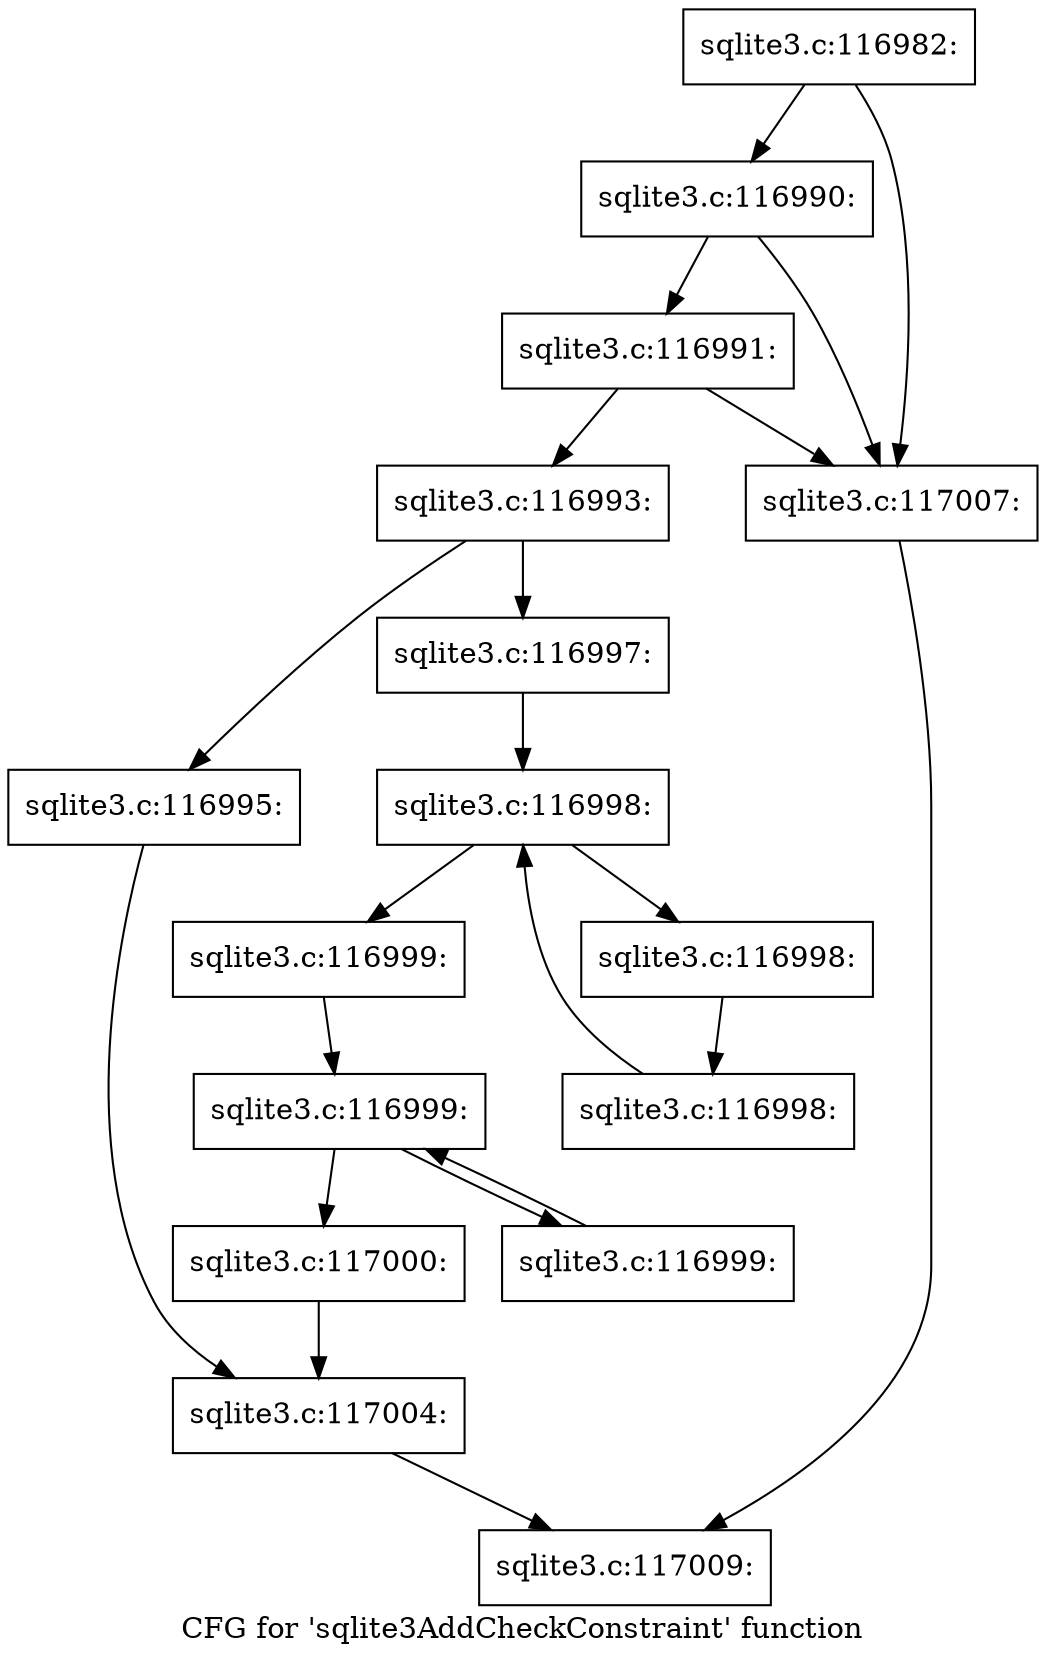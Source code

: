 digraph "CFG for 'sqlite3AddCheckConstraint' function" {
	label="CFG for 'sqlite3AddCheckConstraint' function";

	Node0x55c0f91d9200 [shape=record,label="{sqlite3.c:116982:}"];
	Node0x55c0f91d9200 -> Node0x55c0f91dafb0;
	Node0x55c0f91d9200 -> Node0x55c0f91daee0;
	Node0x55c0f91dafb0 [shape=record,label="{sqlite3.c:116990:}"];
	Node0x55c0f91dafb0 -> Node0x55c0f91daee0;
	Node0x55c0f91dafb0 -> Node0x55c0f91daf30;
	Node0x55c0f91daf30 [shape=record,label="{sqlite3.c:116991:}"];
	Node0x55c0f91daf30 -> Node0x55c0f91daee0;
	Node0x55c0f91daf30 -> Node0x55c0f91dae40;
	Node0x55c0f91dae40 [shape=record,label="{sqlite3.c:116993:}"];
	Node0x55c0f91dae40 -> Node0x55c0f91dc6b0;
	Node0x55c0f91dae40 -> Node0x55c0f91dc750;
	Node0x55c0f91dc6b0 [shape=record,label="{sqlite3.c:116995:}"];
	Node0x55c0f91dc6b0 -> Node0x55c0f91dc700;
	Node0x55c0f91dc750 [shape=record,label="{sqlite3.c:116997:}"];
	Node0x55c0f91dc750 -> Node0x55c0f91dd8f0;
	Node0x55c0f91dd8f0 [shape=record,label="{sqlite3.c:116998:}"];
	Node0x55c0f91dd8f0 -> Node0x55c0f91ddb10;
	Node0x55c0f91dd8f0 -> Node0x55c0f91dd660;
	Node0x55c0f91ddb10 [shape=record,label="{sqlite3.c:116998:}"];
	Node0x55c0f91ddb10 -> Node0x55c0f91dda80;
	Node0x55c0f91dda80 [shape=record,label="{sqlite3.c:116998:}"];
	Node0x55c0f91dda80 -> Node0x55c0f91dd8f0;
	Node0x55c0f91dd660 [shape=record,label="{sqlite3.c:116999:}"];
	Node0x55c0f91dd660 -> Node0x55c0f91de5c0;
	Node0x55c0f91de5c0 [shape=record,label="{sqlite3.c:116999:}"];
	Node0x55c0f91de5c0 -> Node0x55c0f91debe0;
	Node0x55c0f91de5c0 -> Node0x55c0f91de6b0;
	Node0x55c0f91debe0 [shape=record,label="{sqlite3.c:116999:}"];
	Node0x55c0f91debe0 -> Node0x55c0f91de5c0;
	Node0x55c0f91de6b0 [shape=record,label="{sqlite3.c:117000:}"];
	Node0x55c0f91de6b0 -> Node0x55c0f91dc700;
	Node0x55c0f91dc700 [shape=record,label="{sqlite3.c:117004:}"];
	Node0x55c0f91dc700 -> Node0x55c0f91dae90;
	Node0x55c0f91daee0 [shape=record,label="{sqlite3.c:117007:}"];
	Node0x55c0f91daee0 -> Node0x55c0f91dae90;
	Node0x55c0f91dae90 [shape=record,label="{sqlite3.c:117009:}"];
}
